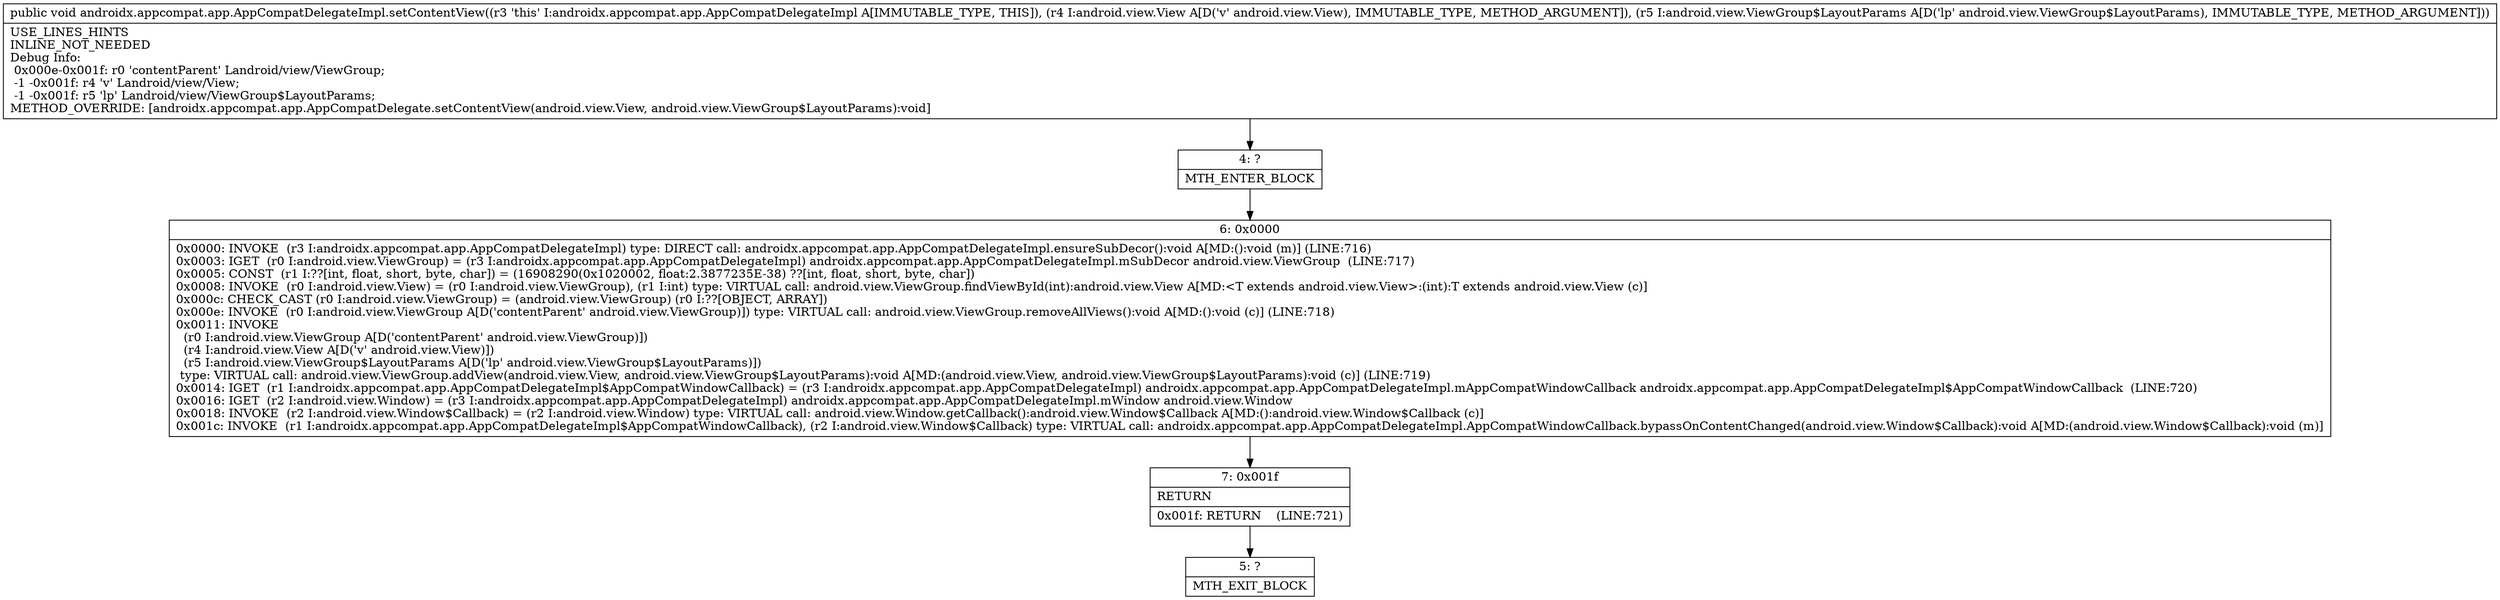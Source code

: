 digraph "CFG forandroidx.appcompat.app.AppCompatDelegateImpl.setContentView(Landroid\/view\/View;Landroid\/view\/ViewGroup$LayoutParams;)V" {
Node_4 [shape=record,label="{4\:\ ?|MTH_ENTER_BLOCK\l}"];
Node_6 [shape=record,label="{6\:\ 0x0000|0x0000: INVOKE  (r3 I:androidx.appcompat.app.AppCompatDelegateImpl) type: DIRECT call: androidx.appcompat.app.AppCompatDelegateImpl.ensureSubDecor():void A[MD:():void (m)] (LINE:716)\l0x0003: IGET  (r0 I:android.view.ViewGroup) = (r3 I:androidx.appcompat.app.AppCompatDelegateImpl) androidx.appcompat.app.AppCompatDelegateImpl.mSubDecor android.view.ViewGroup  (LINE:717)\l0x0005: CONST  (r1 I:??[int, float, short, byte, char]) = (16908290(0x1020002, float:2.3877235E\-38) ??[int, float, short, byte, char]) \l0x0008: INVOKE  (r0 I:android.view.View) = (r0 I:android.view.ViewGroup), (r1 I:int) type: VIRTUAL call: android.view.ViewGroup.findViewById(int):android.view.View A[MD:\<T extends android.view.View\>:(int):T extends android.view.View (c)]\l0x000c: CHECK_CAST (r0 I:android.view.ViewGroup) = (android.view.ViewGroup) (r0 I:??[OBJECT, ARRAY]) \l0x000e: INVOKE  (r0 I:android.view.ViewGroup A[D('contentParent' android.view.ViewGroup)]) type: VIRTUAL call: android.view.ViewGroup.removeAllViews():void A[MD:():void (c)] (LINE:718)\l0x0011: INVOKE  \l  (r0 I:android.view.ViewGroup A[D('contentParent' android.view.ViewGroup)])\l  (r4 I:android.view.View A[D('v' android.view.View)])\l  (r5 I:android.view.ViewGroup$LayoutParams A[D('lp' android.view.ViewGroup$LayoutParams)])\l type: VIRTUAL call: android.view.ViewGroup.addView(android.view.View, android.view.ViewGroup$LayoutParams):void A[MD:(android.view.View, android.view.ViewGroup$LayoutParams):void (c)] (LINE:719)\l0x0014: IGET  (r1 I:androidx.appcompat.app.AppCompatDelegateImpl$AppCompatWindowCallback) = (r3 I:androidx.appcompat.app.AppCompatDelegateImpl) androidx.appcompat.app.AppCompatDelegateImpl.mAppCompatWindowCallback androidx.appcompat.app.AppCompatDelegateImpl$AppCompatWindowCallback  (LINE:720)\l0x0016: IGET  (r2 I:android.view.Window) = (r3 I:androidx.appcompat.app.AppCompatDelegateImpl) androidx.appcompat.app.AppCompatDelegateImpl.mWindow android.view.Window \l0x0018: INVOKE  (r2 I:android.view.Window$Callback) = (r2 I:android.view.Window) type: VIRTUAL call: android.view.Window.getCallback():android.view.Window$Callback A[MD:():android.view.Window$Callback (c)]\l0x001c: INVOKE  (r1 I:androidx.appcompat.app.AppCompatDelegateImpl$AppCompatWindowCallback), (r2 I:android.view.Window$Callback) type: VIRTUAL call: androidx.appcompat.app.AppCompatDelegateImpl.AppCompatWindowCallback.bypassOnContentChanged(android.view.Window$Callback):void A[MD:(android.view.Window$Callback):void (m)]\l}"];
Node_7 [shape=record,label="{7\:\ 0x001f|RETURN\l|0x001f: RETURN    (LINE:721)\l}"];
Node_5 [shape=record,label="{5\:\ ?|MTH_EXIT_BLOCK\l}"];
MethodNode[shape=record,label="{public void androidx.appcompat.app.AppCompatDelegateImpl.setContentView((r3 'this' I:androidx.appcompat.app.AppCompatDelegateImpl A[IMMUTABLE_TYPE, THIS]), (r4 I:android.view.View A[D('v' android.view.View), IMMUTABLE_TYPE, METHOD_ARGUMENT]), (r5 I:android.view.ViewGroup$LayoutParams A[D('lp' android.view.ViewGroup$LayoutParams), IMMUTABLE_TYPE, METHOD_ARGUMENT]))  | USE_LINES_HINTS\lINLINE_NOT_NEEDED\lDebug Info:\l  0x000e\-0x001f: r0 'contentParent' Landroid\/view\/ViewGroup;\l  \-1 \-0x001f: r4 'v' Landroid\/view\/View;\l  \-1 \-0x001f: r5 'lp' Landroid\/view\/ViewGroup$LayoutParams;\lMETHOD_OVERRIDE: [androidx.appcompat.app.AppCompatDelegate.setContentView(android.view.View, android.view.ViewGroup$LayoutParams):void]\l}"];
MethodNode -> Node_4;Node_4 -> Node_6;
Node_6 -> Node_7;
Node_7 -> Node_5;
}

